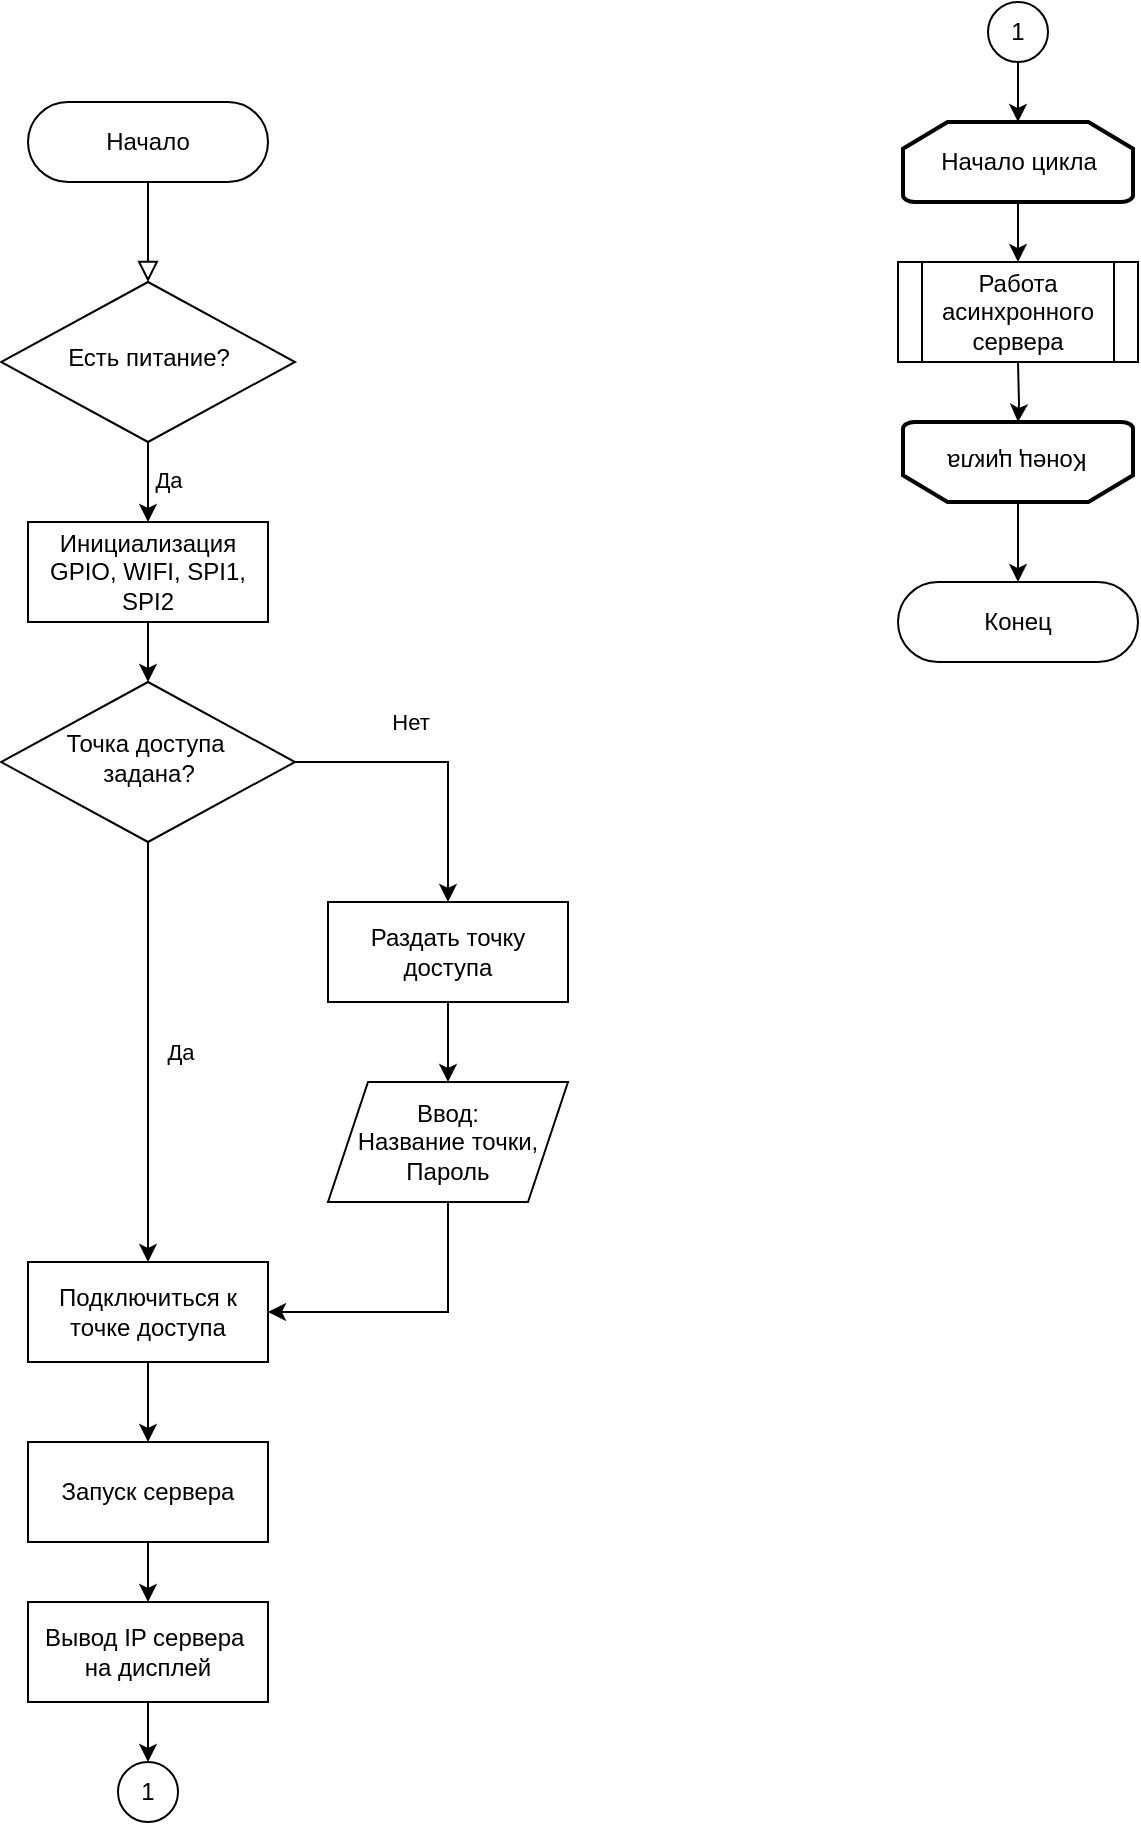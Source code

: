 <mxfile version="24.7.16">
  <diagram id="C5RBs43oDa-KdzZeNtuy" name="Page-1">
    <mxGraphModel dx="1235" dy="780" grid="1" gridSize="10" guides="1" tooltips="1" connect="1" arrows="1" fold="1" page="1" pageScale="1" pageWidth="827" pageHeight="1169" math="0" shadow="0">
      <root>
        <mxCell id="WIyWlLk6GJQsqaUBKTNV-0" />
        <mxCell id="WIyWlLk6GJQsqaUBKTNV-1" parent="WIyWlLk6GJQsqaUBKTNV-0" />
        <mxCell id="WIyWlLk6GJQsqaUBKTNV-2" value="" style="rounded=0;html=1;jettySize=auto;orthogonalLoop=1;fontSize=11;endArrow=block;endFill=0;endSize=8;strokeWidth=1;shadow=0;labelBackgroundColor=none;edgeStyle=orthogonalEdgeStyle;" parent="WIyWlLk6GJQsqaUBKTNV-1" source="WIyWlLk6GJQsqaUBKTNV-3" target="WIyWlLk6GJQsqaUBKTNV-6" edge="1">
          <mxGeometry relative="1" as="geometry" />
        </mxCell>
        <mxCell id="WIyWlLk6GJQsqaUBKTNV-3" value="Начало" style="rounded=1;whiteSpace=wrap;html=1;fontSize=12;glass=0;strokeWidth=1;shadow=0;arcSize=50;" parent="WIyWlLk6GJQsqaUBKTNV-1" vertex="1">
          <mxGeometry x="160" y="80" width="120" height="40" as="geometry" />
        </mxCell>
        <mxCell id="qdcOP-TsMKveUZfFOnVb-1" value="" style="edgeStyle=orthogonalEdgeStyle;rounded=0;orthogonalLoop=1;jettySize=auto;html=1;" edge="1" parent="WIyWlLk6GJQsqaUBKTNV-1" source="WIyWlLk6GJQsqaUBKTNV-6" target="qdcOP-TsMKveUZfFOnVb-0">
          <mxGeometry relative="1" as="geometry" />
        </mxCell>
        <mxCell id="qdcOP-TsMKveUZfFOnVb-2" value="Да" style="edgeLabel;html=1;align=center;verticalAlign=middle;resizable=0;points=[];" vertex="1" connectable="0" parent="qdcOP-TsMKveUZfFOnVb-1">
          <mxGeometry x="-0.04" y="2" relative="1" as="geometry">
            <mxPoint x="8" as="offset" />
          </mxGeometry>
        </mxCell>
        <mxCell id="WIyWlLk6GJQsqaUBKTNV-6" value="Есть питание?" style="rhombus;whiteSpace=wrap;html=1;shadow=0;fontFamily=Helvetica;fontSize=12;align=center;strokeWidth=1;spacing=6;spacingTop=-4;" parent="WIyWlLk6GJQsqaUBKTNV-1" vertex="1">
          <mxGeometry x="146.5" y="170" width="147" height="80" as="geometry" />
        </mxCell>
        <mxCell id="qdcOP-TsMKveUZfFOnVb-4" value="" style="edgeStyle=orthogonalEdgeStyle;rounded=0;orthogonalLoop=1;jettySize=auto;html=1;" edge="1" parent="WIyWlLk6GJQsqaUBKTNV-1" source="qdcOP-TsMKveUZfFOnVb-0" target="qdcOP-TsMKveUZfFOnVb-3">
          <mxGeometry relative="1" as="geometry" />
        </mxCell>
        <mxCell id="qdcOP-TsMKveUZfFOnVb-0" value="Инициализация GPIO, WIFI, SPI1, SPI2" style="rounded=0;whiteSpace=wrap;html=1;" vertex="1" parent="WIyWlLk6GJQsqaUBKTNV-1">
          <mxGeometry x="160" y="290" width="120" height="50" as="geometry" />
        </mxCell>
        <mxCell id="qdcOP-TsMKveUZfFOnVb-6" value="" style="edgeStyle=orthogonalEdgeStyle;rounded=0;orthogonalLoop=1;jettySize=auto;html=1;" edge="1" parent="WIyWlLk6GJQsqaUBKTNV-1" source="qdcOP-TsMKveUZfFOnVb-3" target="qdcOP-TsMKveUZfFOnVb-5">
          <mxGeometry relative="1" as="geometry" />
        </mxCell>
        <mxCell id="qdcOP-TsMKveUZfFOnVb-7" value="Да" style="edgeLabel;html=1;align=center;verticalAlign=middle;resizable=0;points=[];" vertex="1" connectable="0" parent="qdcOP-TsMKveUZfFOnVb-6">
          <mxGeometry x="-0.005" y="-2" relative="1" as="geometry">
            <mxPoint x="18" as="offset" />
          </mxGeometry>
        </mxCell>
        <mxCell id="qdcOP-TsMKveUZfFOnVb-9" style="edgeStyle=orthogonalEdgeStyle;rounded=0;orthogonalLoop=1;jettySize=auto;html=1;entryX=0.5;entryY=0;entryDx=0;entryDy=0;" edge="1" parent="WIyWlLk6GJQsqaUBKTNV-1" source="qdcOP-TsMKveUZfFOnVb-3" target="qdcOP-TsMKveUZfFOnVb-8">
          <mxGeometry relative="1" as="geometry" />
        </mxCell>
        <mxCell id="qdcOP-TsMKveUZfFOnVb-19" value="Нет" style="edgeLabel;html=1;align=center;verticalAlign=middle;resizable=0;points=[];" vertex="1" connectable="0" parent="qdcOP-TsMKveUZfFOnVb-9">
          <mxGeometry x="-0.21" y="1" relative="1" as="geometry">
            <mxPoint x="-1" y="-19" as="offset" />
          </mxGeometry>
        </mxCell>
        <mxCell id="qdcOP-TsMKveUZfFOnVb-3" value="Точка доступа&amp;nbsp;&lt;div&gt;задана?&lt;/div&gt;" style="rhombus;whiteSpace=wrap;html=1;shadow=0;fontFamily=Helvetica;fontSize=12;align=center;strokeWidth=1;spacing=6;spacingTop=-4;" vertex="1" parent="WIyWlLk6GJQsqaUBKTNV-1">
          <mxGeometry x="146.5" y="370" width="147" height="80" as="geometry" />
        </mxCell>
        <mxCell id="qdcOP-TsMKveUZfFOnVb-18" value="" style="edgeStyle=orthogonalEdgeStyle;rounded=0;orthogonalLoop=1;jettySize=auto;html=1;" edge="1" parent="WIyWlLk6GJQsqaUBKTNV-1" source="qdcOP-TsMKveUZfFOnVb-5" target="qdcOP-TsMKveUZfFOnVb-17">
          <mxGeometry relative="1" as="geometry" />
        </mxCell>
        <mxCell id="qdcOP-TsMKveUZfFOnVb-5" value="Подключиться к точке доступа" style="rounded=0;whiteSpace=wrap;html=1;" vertex="1" parent="WIyWlLk6GJQsqaUBKTNV-1">
          <mxGeometry x="160" y="660" width="120" height="50" as="geometry" />
        </mxCell>
        <mxCell id="qdcOP-TsMKveUZfFOnVb-13" value="" style="edgeStyle=orthogonalEdgeStyle;rounded=0;orthogonalLoop=1;jettySize=auto;html=1;" edge="1" parent="WIyWlLk6GJQsqaUBKTNV-1" source="qdcOP-TsMKveUZfFOnVb-8" target="qdcOP-TsMKveUZfFOnVb-12">
          <mxGeometry relative="1" as="geometry" />
        </mxCell>
        <mxCell id="qdcOP-TsMKveUZfFOnVb-8" value="Раздать точку доступа" style="rounded=0;whiteSpace=wrap;html=1;" vertex="1" parent="WIyWlLk6GJQsqaUBKTNV-1">
          <mxGeometry x="310" y="480" width="120" height="50" as="geometry" />
        </mxCell>
        <mxCell id="qdcOP-TsMKveUZfFOnVb-16" style="edgeStyle=orthogonalEdgeStyle;rounded=0;orthogonalLoop=1;jettySize=auto;html=1;entryX=1;entryY=0.5;entryDx=0;entryDy=0;" edge="1" parent="WIyWlLk6GJQsqaUBKTNV-1" source="qdcOP-TsMKveUZfFOnVb-12" target="qdcOP-TsMKveUZfFOnVb-5">
          <mxGeometry relative="1" as="geometry">
            <Array as="points">
              <mxPoint x="370" y="685" />
            </Array>
          </mxGeometry>
        </mxCell>
        <mxCell id="qdcOP-TsMKveUZfFOnVb-12" value="Ввод:&lt;br&gt;Название точки,&lt;br&gt;Пароль" style="shape=parallelogram;perimeter=parallelogramPerimeter;whiteSpace=wrap;html=1;fixedSize=1;" vertex="1" parent="WIyWlLk6GJQsqaUBKTNV-1">
          <mxGeometry x="310" y="570" width="120" height="60" as="geometry" />
        </mxCell>
        <mxCell id="qdcOP-TsMKveUZfFOnVb-22" value="" style="edgeStyle=orthogonalEdgeStyle;rounded=0;orthogonalLoop=1;jettySize=auto;html=1;" edge="1" parent="WIyWlLk6GJQsqaUBKTNV-1" source="qdcOP-TsMKveUZfFOnVb-17" target="qdcOP-TsMKveUZfFOnVb-21">
          <mxGeometry relative="1" as="geometry" />
        </mxCell>
        <mxCell id="qdcOP-TsMKveUZfFOnVb-17" value="Запуск сервера" style="rounded=0;whiteSpace=wrap;html=1;" vertex="1" parent="WIyWlLk6GJQsqaUBKTNV-1">
          <mxGeometry x="160" y="750" width="120" height="50" as="geometry" />
        </mxCell>
        <mxCell id="qdcOP-TsMKveUZfFOnVb-24" value="" style="edgeStyle=orthogonalEdgeStyle;rounded=0;orthogonalLoop=1;jettySize=auto;html=1;" edge="1" parent="WIyWlLk6GJQsqaUBKTNV-1" source="qdcOP-TsMKveUZfFOnVb-21" target="qdcOP-TsMKveUZfFOnVb-23">
          <mxGeometry relative="1" as="geometry" />
        </mxCell>
        <mxCell id="qdcOP-TsMKveUZfFOnVb-21" value="Вывод IP сервера&amp;nbsp;&lt;div&gt;на дисплей&lt;/div&gt;" style="rounded=0;whiteSpace=wrap;html=1;" vertex="1" parent="WIyWlLk6GJQsqaUBKTNV-1">
          <mxGeometry x="160" y="830" width="120" height="50" as="geometry" />
        </mxCell>
        <mxCell id="qdcOP-TsMKveUZfFOnVb-23" value="1" style="ellipse;whiteSpace=wrap;html=1;" vertex="1" parent="WIyWlLk6GJQsqaUBKTNV-1">
          <mxGeometry x="205" y="910" width="30" height="30" as="geometry" />
        </mxCell>
        <mxCell id="qdcOP-TsMKveUZfFOnVb-27" value="" style="edgeStyle=orthogonalEdgeStyle;rounded=0;orthogonalLoop=1;jettySize=auto;html=1;" edge="1" parent="WIyWlLk6GJQsqaUBKTNV-1" source="qdcOP-TsMKveUZfFOnVb-25" target="qdcOP-TsMKveUZfFOnVb-26">
          <mxGeometry relative="1" as="geometry" />
        </mxCell>
        <mxCell id="qdcOP-TsMKveUZfFOnVb-25" value="1" style="ellipse;whiteSpace=wrap;html=1;" vertex="1" parent="WIyWlLk6GJQsqaUBKTNV-1">
          <mxGeometry x="640" y="30" width="30" height="30" as="geometry" />
        </mxCell>
        <mxCell id="qdcOP-TsMKveUZfFOnVb-30" value="" style="edgeStyle=orthogonalEdgeStyle;rounded=0;orthogonalLoop=1;jettySize=auto;html=1;" edge="1" parent="WIyWlLk6GJQsqaUBKTNV-1" source="qdcOP-TsMKveUZfFOnVb-26">
          <mxGeometry relative="1" as="geometry">
            <mxPoint x="655" y="160" as="targetPoint" />
          </mxGeometry>
        </mxCell>
        <mxCell id="qdcOP-TsMKveUZfFOnVb-26" value="Начало цикла" style="strokeWidth=2;html=1;shape=mxgraph.flowchart.loop_limit;whiteSpace=wrap;" vertex="1" parent="WIyWlLk6GJQsqaUBKTNV-1">
          <mxGeometry x="597.5" y="90" width="115" height="40" as="geometry" />
        </mxCell>
        <mxCell id="qdcOP-TsMKveUZfFOnVb-32" value="" style="edgeStyle=orthogonalEdgeStyle;rounded=0;orthogonalLoop=1;jettySize=auto;html=1;" edge="1" parent="WIyWlLk6GJQsqaUBKTNV-1" target="qdcOP-TsMKveUZfFOnVb-31">
          <mxGeometry relative="1" as="geometry">
            <mxPoint x="655" y="210" as="sourcePoint" />
          </mxGeometry>
        </mxCell>
        <mxCell id="qdcOP-TsMKveUZfFOnVb-35" value="" style="edgeStyle=orthogonalEdgeStyle;rounded=0;orthogonalLoop=1;jettySize=auto;html=1;" edge="1" parent="WIyWlLk6GJQsqaUBKTNV-1" source="qdcOP-TsMKveUZfFOnVb-31" target="qdcOP-TsMKveUZfFOnVb-34">
          <mxGeometry relative="1" as="geometry" />
        </mxCell>
        <mxCell id="qdcOP-TsMKveUZfFOnVb-31" value="Конец цикла" style="strokeWidth=2;html=1;shape=mxgraph.flowchart.loop_limit;whiteSpace=wrap;rotation=-180;" vertex="1" parent="WIyWlLk6GJQsqaUBKTNV-1">
          <mxGeometry x="597.5" y="240" width="115" height="40" as="geometry" />
        </mxCell>
        <mxCell id="qdcOP-TsMKveUZfFOnVb-33" value="Работа асинхронного сервера" style="shape=process;whiteSpace=wrap;html=1;backgroundOutline=1;" vertex="1" parent="WIyWlLk6GJQsqaUBKTNV-1">
          <mxGeometry x="595" y="160" width="120" height="50" as="geometry" />
        </mxCell>
        <mxCell id="qdcOP-TsMKveUZfFOnVb-34" value="Конец" style="rounded=1;whiteSpace=wrap;html=1;fontSize=12;glass=0;strokeWidth=1;shadow=0;arcSize=50;" vertex="1" parent="WIyWlLk6GJQsqaUBKTNV-1">
          <mxGeometry x="595" y="320" width="120" height="40" as="geometry" />
        </mxCell>
      </root>
    </mxGraphModel>
  </diagram>
</mxfile>
